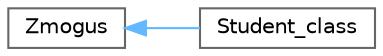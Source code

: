 digraph "Graphical Class Hierarchy"
{
 // LATEX_PDF_SIZE
  bgcolor="transparent";
  edge [fontname=Helvetica,fontsize=10,labelfontname=Helvetica,labelfontsize=10];
  node [fontname=Helvetica,fontsize=10,shape=box,height=0.2,width=0.4];
  rankdir="LR";
  Node0 [id="Node000000",label="Zmogus",height=0.2,width=0.4,color="grey40", fillcolor="white", style="filled",URL="$class_zmogus.html",tooltip="Klase nusakanti zmogu."];
  Node0 -> Node1 [id="edge1_Node000000_Node000001",dir="back",color="steelblue1",style="solid",tooltip=" "];
  Node1 [id="Node000001",label="Student_class",height=0.2,width=0.4,color="grey40", fillcolor="white", style="filled",URL="$class_student__class.html",tooltip="Klase nusakanti studenta, isvesta is klases Zmogus."];
}
